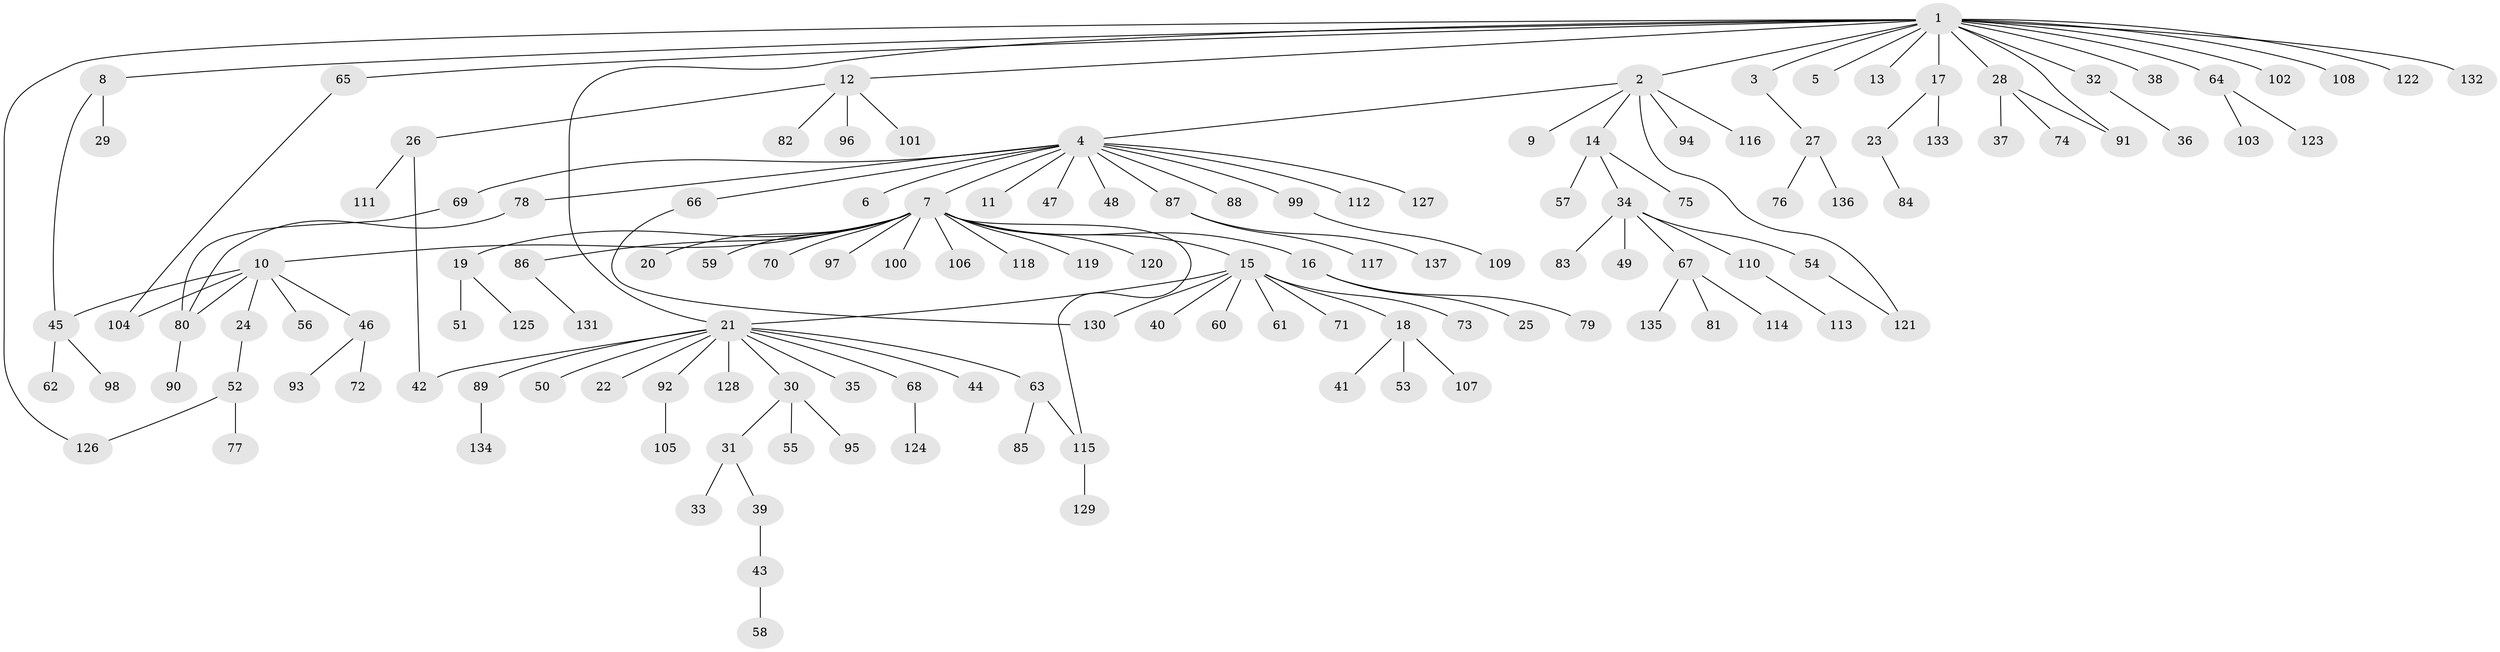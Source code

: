 // Generated by graph-tools (version 1.1) at 2025/01/03/09/25 03:01:56]
// undirected, 137 vertices, 147 edges
graph export_dot {
graph [start="1"]
  node [color=gray90,style=filled];
  1;
  2;
  3;
  4;
  5;
  6;
  7;
  8;
  9;
  10;
  11;
  12;
  13;
  14;
  15;
  16;
  17;
  18;
  19;
  20;
  21;
  22;
  23;
  24;
  25;
  26;
  27;
  28;
  29;
  30;
  31;
  32;
  33;
  34;
  35;
  36;
  37;
  38;
  39;
  40;
  41;
  42;
  43;
  44;
  45;
  46;
  47;
  48;
  49;
  50;
  51;
  52;
  53;
  54;
  55;
  56;
  57;
  58;
  59;
  60;
  61;
  62;
  63;
  64;
  65;
  66;
  67;
  68;
  69;
  70;
  71;
  72;
  73;
  74;
  75;
  76;
  77;
  78;
  79;
  80;
  81;
  82;
  83;
  84;
  85;
  86;
  87;
  88;
  89;
  90;
  91;
  92;
  93;
  94;
  95;
  96;
  97;
  98;
  99;
  100;
  101;
  102;
  103;
  104;
  105;
  106;
  107;
  108;
  109;
  110;
  111;
  112;
  113;
  114;
  115;
  116;
  117;
  118;
  119;
  120;
  121;
  122;
  123;
  124;
  125;
  126;
  127;
  128;
  129;
  130;
  131;
  132;
  133;
  134;
  135;
  136;
  137;
  1 -- 2;
  1 -- 3;
  1 -- 5;
  1 -- 8;
  1 -- 12;
  1 -- 13;
  1 -- 17;
  1 -- 21;
  1 -- 28;
  1 -- 32;
  1 -- 38;
  1 -- 64;
  1 -- 65;
  1 -- 91;
  1 -- 102;
  1 -- 108;
  1 -- 122;
  1 -- 126;
  1 -- 132;
  2 -- 4;
  2 -- 9;
  2 -- 14;
  2 -- 94;
  2 -- 116;
  2 -- 121;
  3 -- 27;
  4 -- 6;
  4 -- 7;
  4 -- 11;
  4 -- 47;
  4 -- 48;
  4 -- 66;
  4 -- 69;
  4 -- 78;
  4 -- 87;
  4 -- 88;
  4 -- 99;
  4 -- 112;
  4 -- 127;
  7 -- 10;
  7 -- 15;
  7 -- 16;
  7 -- 19;
  7 -- 20;
  7 -- 59;
  7 -- 70;
  7 -- 86;
  7 -- 97;
  7 -- 100;
  7 -- 106;
  7 -- 115;
  7 -- 118;
  7 -- 119;
  7 -- 120;
  8 -- 29;
  8 -- 45;
  10 -- 24;
  10 -- 45;
  10 -- 46;
  10 -- 56;
  10 -- 80;
  10 -- 104;
  12 -- 26;
  12 -- 82;
  12 -- 96;
  12 -- 101;
  14 -- 34;
  14 -- 57;
  14 -- 75;
  15 -- 18;
  15 -- 21;
  15 -- 40;
  15 -- 60;
  15 -- 61;
  15 -- 71;
  15 -- 73;
  15 -- 130;
  16 -- 25;
  16 -- 79;
  17 -- 23;
  17 -- 133;
  18 -- 41;
  18 -- 53;
  18 -- 107;
  19 -- 51;
  19 -- 125;
  21 -- 22;
  21 -- 30;
  21 -- 35;
  21 -- 42;
  21 -- 44;
  21 -- 50;
  21 -- 63;
  21 -- 68;
  21 -- 89;
  21 -- 92;
  21 -- 128;
  23 -- 84;
  24 -- 52;
  26 -- 42;
  26 -- 111;
  27 -- 76;
  27 -- 136;
  28 -- 37;
  28 -- 74;
  28 -- 91;
  30 -- 31;
  30 -- 55;
  30 -- 95;
  31 -- 33;
  31 -- 39;
  32 -- 36;
  34 -- 49;
  34 -- 54;
  34 -- 67;
  34 -- 83;
  34 -- 110;
  39 -- 43;
  43 -- 58;
  45 -- 62;
  45 -- 98;
  46 -- 72;
  46 -- 93;
  52 -- 77;
  52 -- 126;
  54 -- 121;
  63 -- 85;
  63 -- 115;
  64 -- 103;
  64 -- 123;
  65 -- 104;
  66 -- 130;
  67 -- 81;
  67 -- 114;
  67 -- 135;
  68 -- 124;
  69 -- 80;
  78 -- 80;
  80 -- 90;
  86 -- 131;
  87 -- 117;
  87 -- 137;
  89 -- 134;
  92 -- 105;
  99 -- 109;
  110 -- 113;
  115 -- 129;
}
